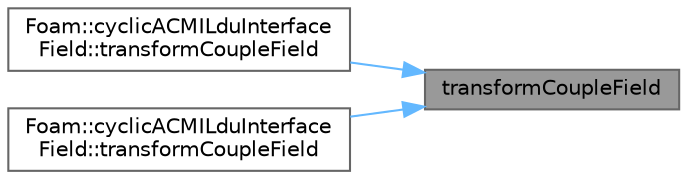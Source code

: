 digraph "transformCoupleField"
{
 // LATEX_PDF_SIZE
  bgcolor="transparent";
  edge [fontname=Helvetica,fontsize=10,labelfontname=Helvetica,labelfontsize=10];
  node [fontname=Helvetica,fontsize=10,shape=box,height=0.2,width=0.4];
  rankdir="RL";
  Node1 [id="Node000001",label="transformCoupleField",height=0.2,width=0.4,color="gray40", fillcolor="grey60", style="filled", fontcolor="black",tooltip=" "];
  Node1 -> Node2 [id="edge1_Node000001_Node000002",dir="back",color="steelblue1",style="solid",tooltip=" "];
  Node2 [id="Node000002",label="Foam::cyclicACMILduInterface\lField::transformCoupleField",height=0.2,width=0.4,color="grey40", fillcolor="white", style="filled",URL="$classFoam_1_1cyclicACMILduInterfaceField.html#af444eb11487cc65c3f7e9f29184aa5bc",tooltip=" "];
  Node1 -> Node3 [id="edge2_Node000001_Node000003",dir="back",color="steelblue1",style="solid",tooltip=" "];
  Node3 [id="Node000003",label="Foam::cyclicACMILduInterface\lField::transformCoupleField",height=0.2,width=0.4,color="grey40", fillcolor="white", style="filled",URL="$classFoam_1_1cyclicACMILduInterfaceField.html#a3a55ac8b2feb273dbc26dde6199cf041",tooltip=" "];
}
